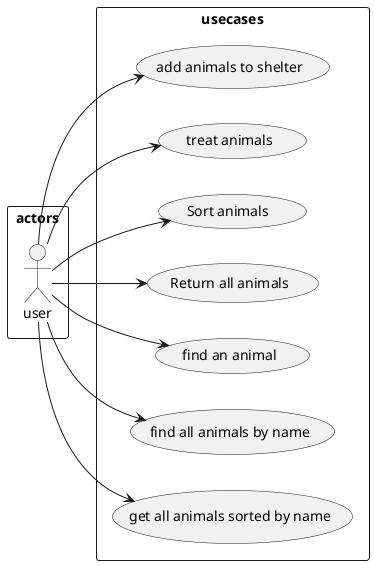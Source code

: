 @startuml
left to right direction

rectangle actors{
:user:
}

rectangle usecases{
(add animals to shelter) as add
(treat animals) as treat
(Sort animals ) as sort
(Return all animals) as getall
(find an animal) as get
(find all animals by name) as getname
(get all animals sorted by name) as getsortname
}

user--> add
user--> treat
user--> sort
user--> getall
user--> get
user--> getname
user-->getsortname
@enduml